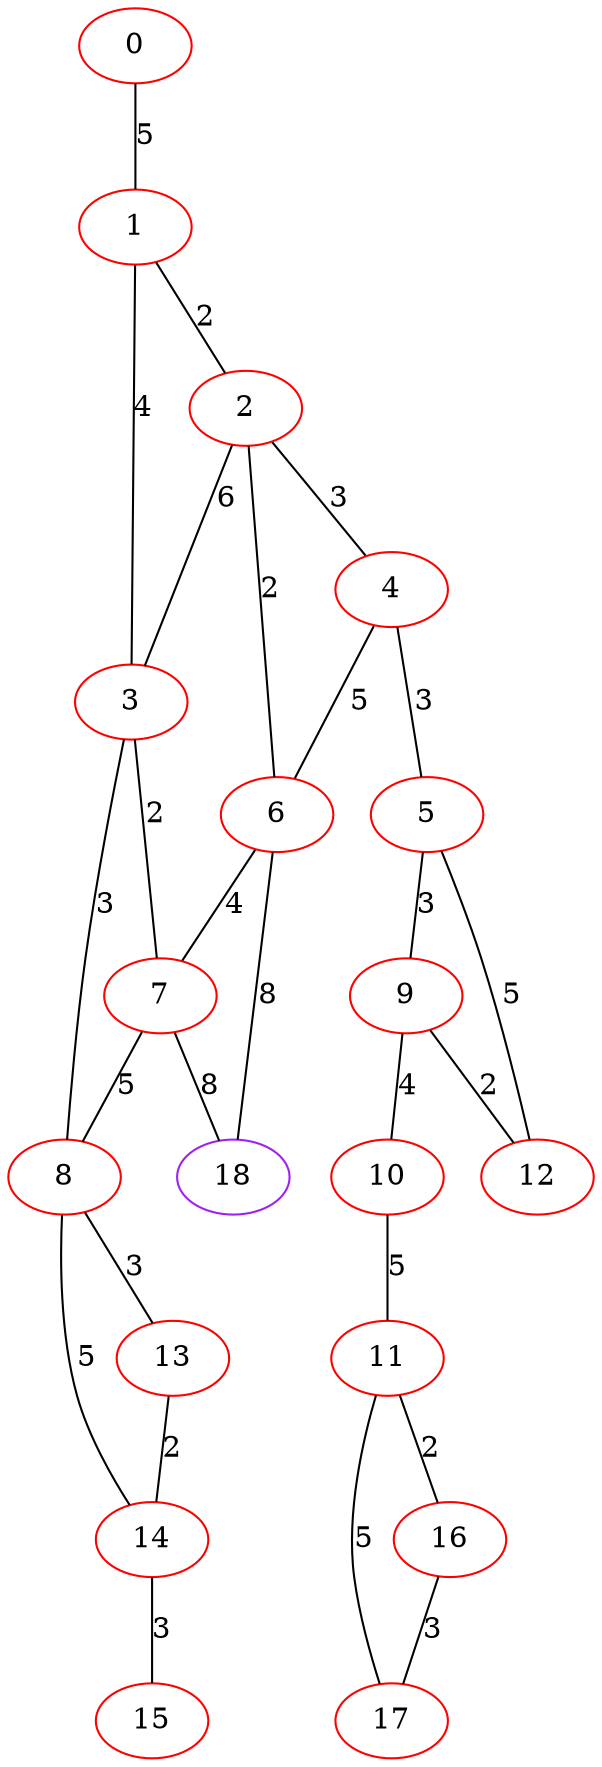 graph "" {
0 [color=red, weight=1];
1 [color=red, weight=1];
2 [color=red, weight=1];
3 [color=red, weight=1];
4 [color=red, weight=1];
5 [color=red, weight=1];
6 [color=red, weight=1];
7 [color=red, weight=1];
8 [color=red, weight=1];
9 [color=red, weight=1];
10 [color=red, weight=1];
11 [color=red, weight=1];
12 [color=red, weight=1];
13 [color=red, weight=1];
14 [color=red, weight=1];
15 [color=red, weight=1];
16 [color=red, weight=1];
17 [color=red, weight=1];
18 [color=purple, weight=4];
0 -- 1  [key=0, label=5];
1 -- 2  [key=0, label=2];
1 -- 3  [key=0, label=4];
2 -- 3  [key=0, label=6];
2 -- 4  [key=0, label=3];
2 -- 6  [key=0, label=2];
3 -- 8  [key=0, label=3];
3 -- 7  [key=0, label=2];
4 -- 5  [key=0, label=3];
4 -- 6  [key=0, label=5];
5 -- 9  [key=0, label=3];
5 -- 12  [key=0, label=5];
6 -- 18  [key=0, label=8];
6 -- 7  [key=0, label=4];
7 -- 8  [key=0, label=5];
7 -- 18  [key=0, label=8];
8 -- 13  [key=0, label=3];
8 -- 14  [key=0, label=5];
9 -- 10  [key=0, label=4];
9 -- 12  [key=0, label=2];
10 -- 11  [key=0, label=5];
11 -- 16  [key=0, label=2];
11 -- 17  [key=0, label=5];
13 -- 14  [key=0, label=2];
14 -- 15  [key=0, label=3];
16 -- 17  [key=0, label=3];
}
